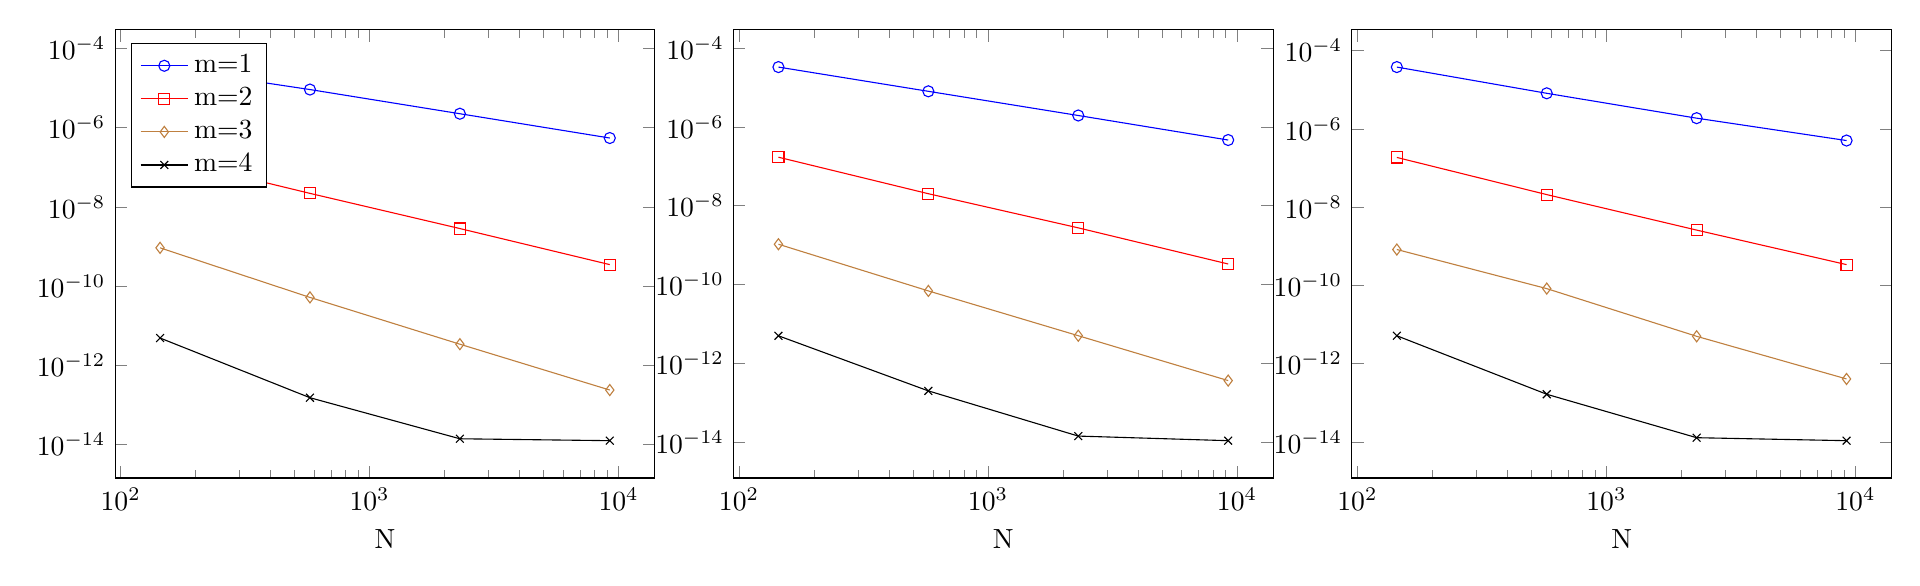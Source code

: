 \begin{tikzpicture}
\begin{groupplot}[ymin={0}, group style={group size={3 by 1}}]
    \nextgroupplot[xmode={log}, ymode={log}, xlabel={N}, legend pos={north west}]
    \addplot[color={blue}, mark={o}, mark options={solid}]
        table[row sep={\\}]
        {
            \\
            144.0  3.391e-5  \\
            576.0  9.176e-6  \\
            2304.0  2.25e-6  \\
            9216.0  5.475e-7  \\
        }
        ;
    \addlegendentry {m=1}
    \addplot[color={red}, mark={square}, mark options={solid}]
        table[row sep={\\}]
        {
            \\
            144.0  1.81e-7  \\
            576.0  2.192e-8  \\
            2304.0  2.833e-9  \\
            9216.0  3.48e-10  \\
        }
        ;
    \addlegendentry {m=2}
    \addplot[color={brown}, mark={diamond}, mark options={solid}]
        table[row sep={\\}]
        {
            \\
            144.0  9.221e-10  \\
            576.0  5.167e-11  \\
            2304.0  3.399e-12  \\
            9216.0  2.364e-13  \\
        }
        ;
    \addlegendentry {m=3}
    \addplot[color={black}, mark={x}, mark options={solid}]
        table[row sep={\\}]
        {
            \\
            144.0  4.869e-12  \\
            576.0  1.513e-13  \\
            2304.0  1.39e-14  \\
            9216.0  1.244e-14  \\
        }
        ;
    \addlegendentry {m=4}
    \nextgroupplot[xmode={log}, ymode={log}, xlabel={N}, legend pos={north west}]
    \addplot[color={blue}, mark={o}, mark options={solid}]
        table[row sep={\\}]
        {
            \\
            144.0  3.307e-5  \\
            576.0  8.011e-6  \\
            2304.0  1.948e-6  \\
            9216.0  4.64e-7  \\
        }
        ;
    \addplot[color={red}, mark={square}, mark options={solid}]
        table[row sep={\\}]
        {
            \\
            144.0  1.698e-7  \\
            576.0  2.007e-8  \\
            2304.0  2.724e-9  \\
            9216.0  3.29e-10  \\
        }
        ;
    \addplot[color={brown}, mark={diamond}, mark options={solid}]
        table[row sep={\\}]
        {
            \\
            144.0  1.045e-9  \\
            576.0  6.814e-11  \\
            2304.0  4.96e-12  \\
            9216.0  3.592e-13  \\
        }
        ;
    \addplot[color={black}, mark={x}, mark options={solid}]
        table[row sep={\\}]
        {
            \\
            144.0  4.933e-12  \\
            576.0  1.967e-13  \\
            2304.0  1.399e-14  \\
            9216.0  1.069e-14  \\
        }
        ;
    \nextgroupplot[xmode={log}, ymode={log}, xlabel={N}, legend pos={north west}]
    \addplot[color={blue}, mark={o}, mark options={solid}]
        table[row sep={\\}]
        {
            \\
            144.0  3.821e-5  \\
            576.0  8.162e-6  \\
            2304.0  1.888e-6  \\
            9216.0  5.058e-7  \\
        }
        ;
    \addplot[color={red}, mark={square}, mark options={solid}]
        table[row sep={\\}]
        {
            \\
            144.0  1.871e-7  \\
            576.0  2.099e-8  \\
            2304.0  2.599e-9  \\
            9216.0  3.405e-10  \\
        }
        ;
    \addplot[color={brown}, mark={diamond}, mark options={solid}]
        table[row sep={\\}]
        {
            \\
            144.0  8.289e-10  \\
            576.0  8.295e-11  \\
            2304.0  5.007e-12  \\
            9216.0  4.067e-13  \\
        }
        ;
    \addplot[color={black}, mark={x}, mark options={solid}]
        table[row sep={\\}]
        {
            \\
            144.0  5.171e-12  \\
            576.0  1.652e-13  \\
            2304.0  1.281e-14  \\
            9216.0  1.075e-14  \\
        }
        ;
\end{groupplot}
\end{tikzpicture}
